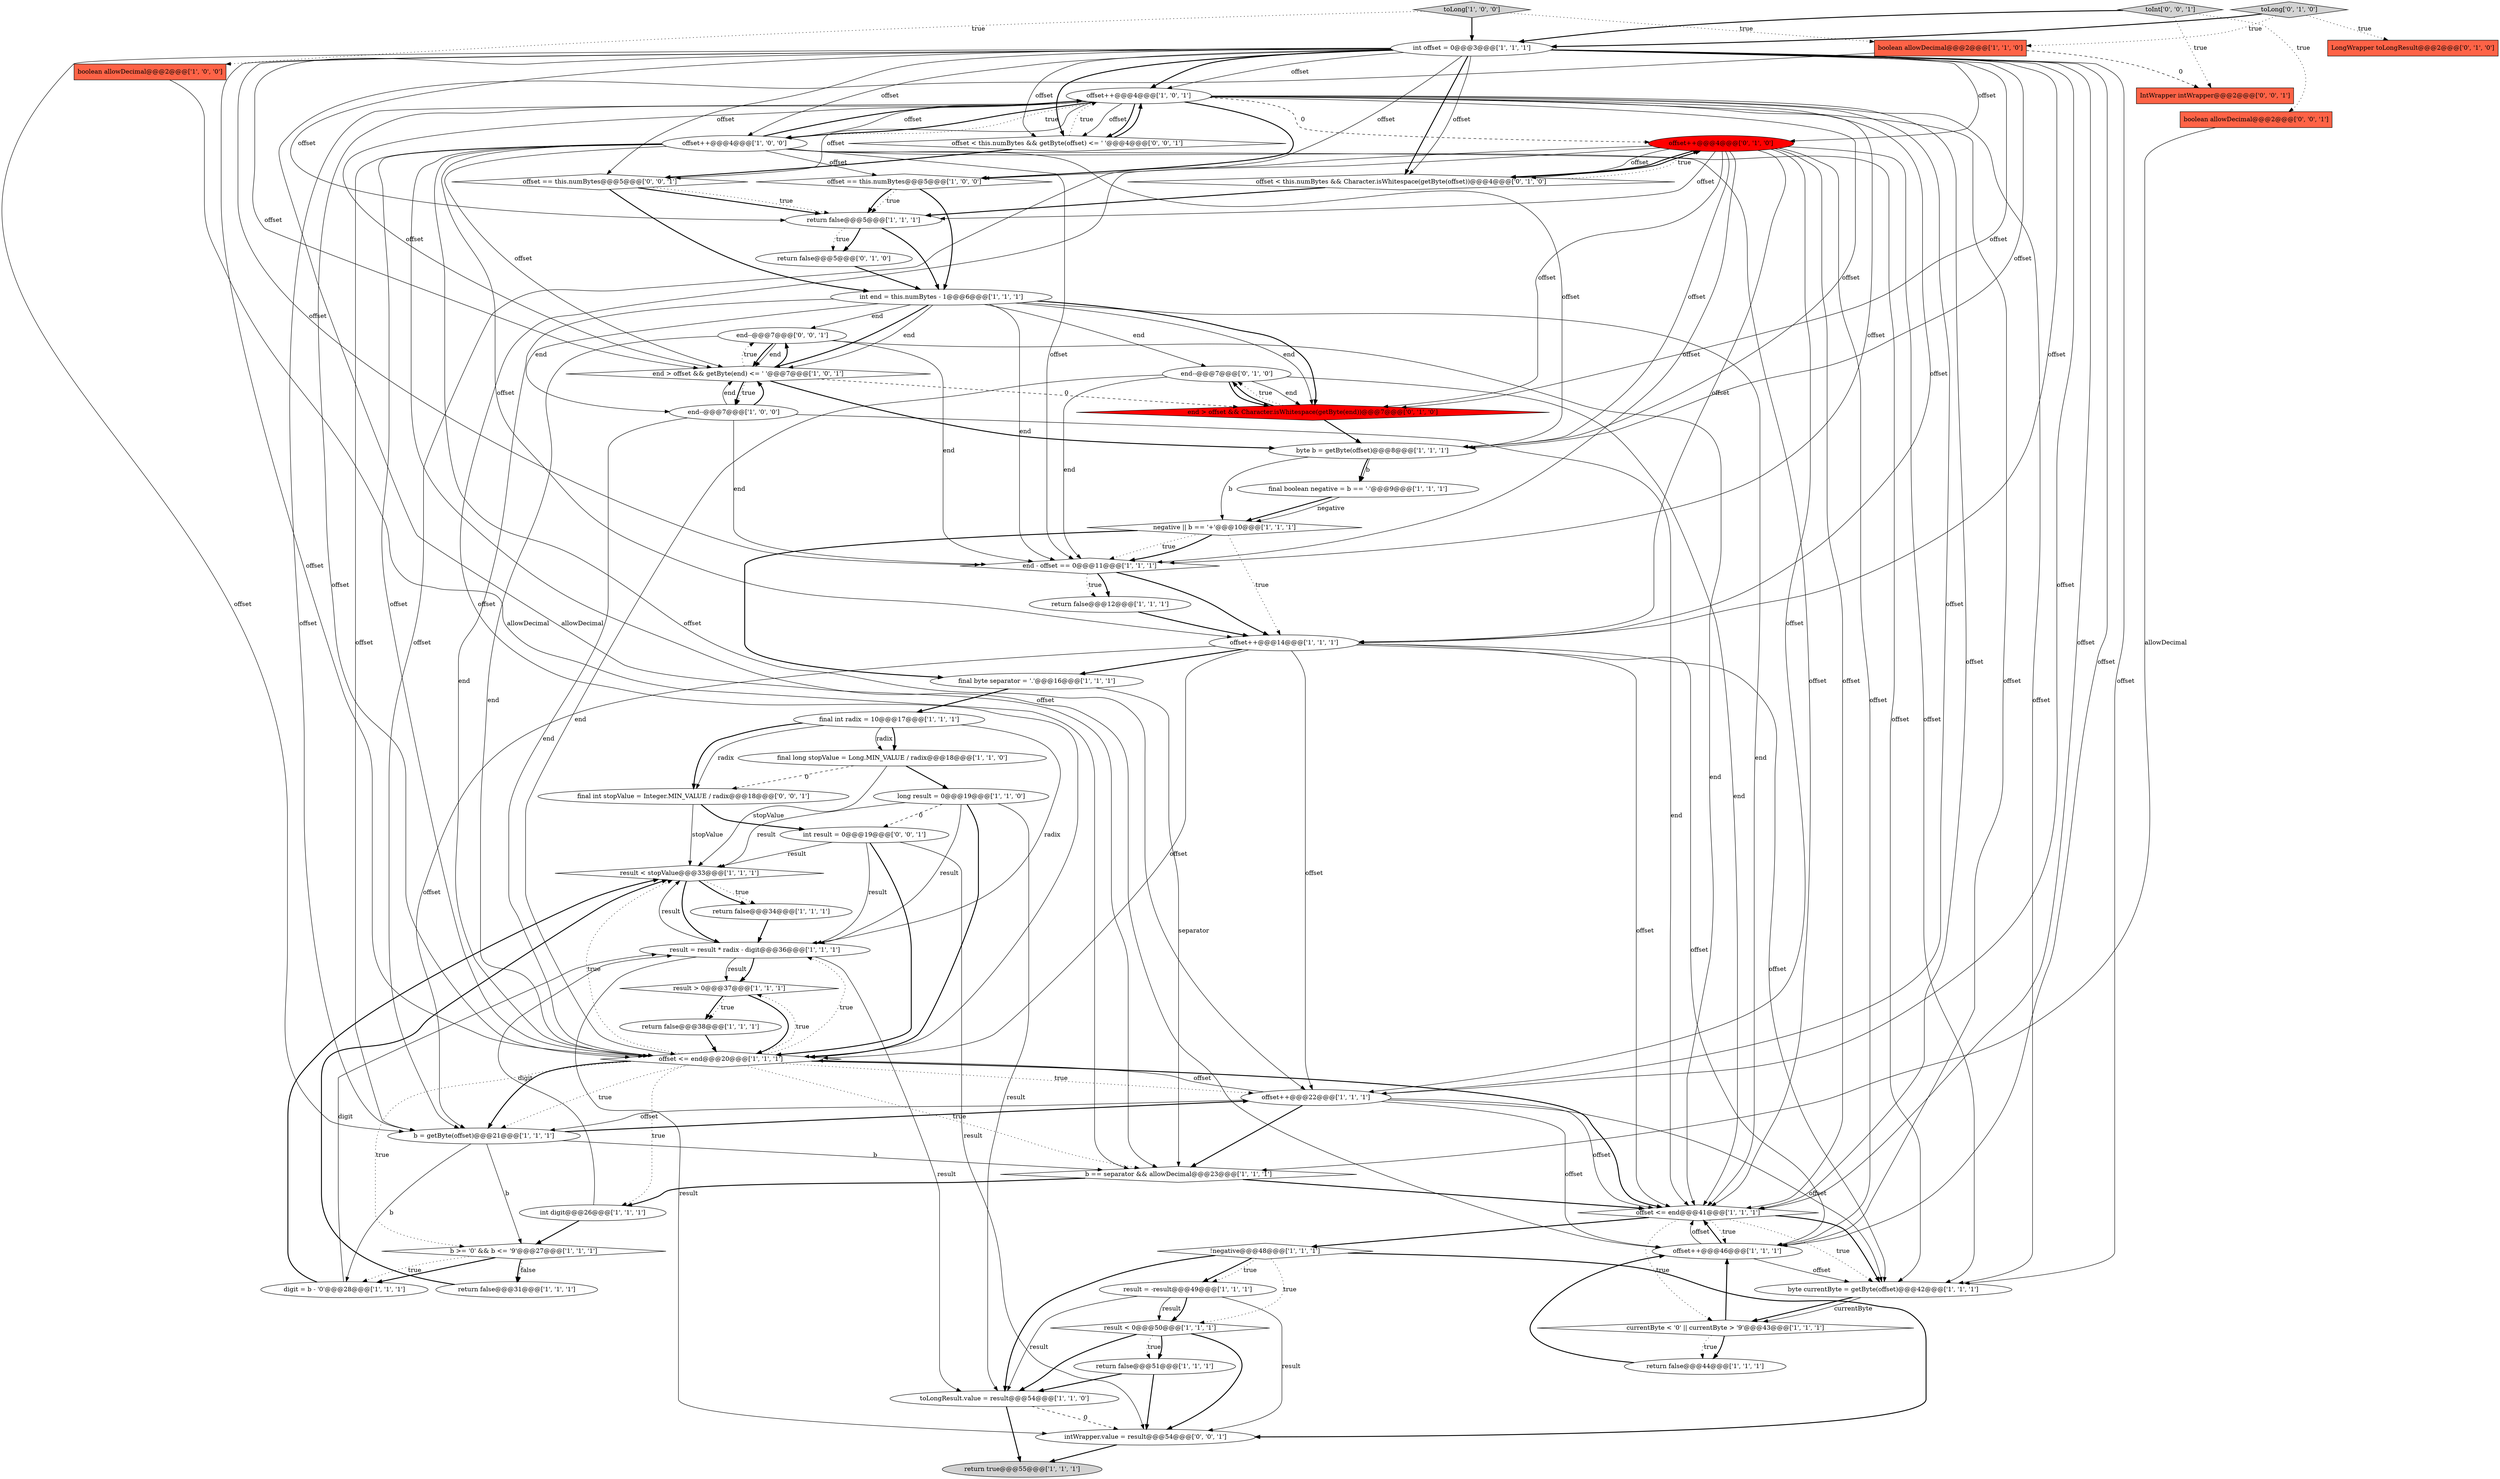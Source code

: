 digraph {
13 [style = filled, label = "result = -result@@@49@@@['1', '1', '1']", fillcolor = white, shape = ellipse image = "AAA0AAABBB1BBB"];
2 [style = filled, label = "boolean allowDecimal@@@2@@@['1', '0', '0']", fillcolor = tomato, shape = box image = "AAA0AAABBB1BBB"];
11 [style = filled, label = "result < stopValue@@@33@@@['1', '1', '1']", fillcolor = white, shape = diamond image = "AAA0AAABBB1BBB"];
24 [style = filled, label = "boolean allowDecimal@@@2@@@['1', '1', '0']", fillcolor = tomato, shape = box image = "AAA0AAABBB1BBB"];
56 [style = filled, label = "int result = 0@@@19@@@['0', '0', '1']", fillcolor = white, shape = ellipse image = "AAA0AAABBB3BBB"];
33 [style = filled, label = "offset <= end@@@41@@@['1', '1', '1']", fillcolor = white, shape = diamond image = "AAA0AAABBB1BBB"];
10 [style = filled, label = "result < 0@@@50@@@['1', '1', '1']", fillcolor = white, shape = diamond image = "AAA0AAABBB1BBB"];
52 [style = filled, label = "offset < this.numBytes && getByte(offset) <= ' '@@@4@@@['0', '0', '1']", fillcolor = white, shape = diamond image = "AAA0AAABBB3BBB"];
58 [style = filled, label = "IntWrapper intWrapper@@@2@@@['0', '0', '1']", fillcolor = tomato, shape = box image = "AAA0AAABBB3BBB"];
8 [style = filled, label = "int end = this.numBytes - 1@@@6@@@['1', '1', '1']", fillcolor = white, shape = ellipse image = "AAA0AAABBB1BBB"];
48 [style = filled, label = "return false@@@5@@@['0', '1', '0']", fillcolor = white, shape = ellipse image = "AAA0AAABBB2BBB"];
57 [style = filled, label = "offset == this.numBytes@@@5@@@['0', '0', '1']", fillcolor = white, shape = diamond image = "AAA0AAABBB3BBB"];
31 [style = filled, label = "offset++@@@46@@@['1', '1', '1']", fillcolor = white, shape = ellipse image = "AAA0AAABBB1BBB"];
4 [style = filled, label = "offset++@@@4@@@['1', '0', '1']", fillcolor = white, shape = ellipse image = "AAA0AAABBB1BBB"];
32 [style = filled, label = "end - offset == 0@@@11@@@['1', '1', '1']", fillcolor = white, shape = diamond image = "AAA0AAABBB1BBB"];
38 [style = filled, label = "long result = 0@@@19@@@['1', '1', '0']", fillcolor = white, shape = ellipse image = "AAA0AAABBB1BBB"];
26 [style = filled, label = "digit = b - '0'@@@28@@@['1', '1', '1']", fillcolor = white, shape = ellipse image = "AAA0AAABBB1BBB"];
60 [style = filled, label = "intWrapper.value = result@@@54@@@['0', '0', '1']", fillcolor = white, shape = ellipse image = "AAA0AAABBB3BBB"];
34 [style = filled, label = "final boolean negative = b == '-'@@@9@@@['1', '1', '1']", fillcolor = white, shape = ellipse image = "AAA0AAABBB1BBB"];
15 [style = filled, label = "byte currentByte = getByte(offset)@@@42@@@['1', '1', '1']", fillcolor = white, shape = ellipse image = "AAA0AAABBB1BBB"];
53 [style = filled, label = "boolean allowDecimal@@@2@@@['0', '0', '1']", fillcolor = tomato, shape = box image = "AAA0AAABBB3BBB"];
41 [style = filled, label = "!negative@@@48@@@['1', '1', '1']", fillcolor = white, shape = diamond image = "AAA0AAABBB1BBB"];
42 [style = filled, label = "negative || b == '+'@@@10@@@['1', '1', '1']", fillcolor = white, shape = diamond image = "AAA0AAABBB1BBB"];
1 [style = filled, label = "return false@@@51@@@['1', '1', '1']", fillcolor = white, shape = ellipse image = "AAA0AAABBB1BBB"];
46 [style = filled, label = "end--@@@7@@@['0', '1', '0']", fillcolor = white, shape = ellipse image = "AAA0AAABBB2BBB"];
14 [style = filled, label = "toLongResult.value = result@@@54@@@['1', '1', '0']", fillcolor = white, shape = ellipse image = "AAA0AAABBB1BBB"];
7 [style = filled, label = "result > 0@@@37@@@['1', '1', '1']", fillcolor = white, shape = diamond image = "AAA0AAABBB1BBB"];
29 [style = filled, label = "result = result * radix - digit@@@36@@@['1', '1', '1']", fillcolor = white, shape = ellipse image = "AAA0AAABBB1BBB"];
55 [style = filled, label = "end--@@@7@@@['0', '0', '1']", fillcolor = white, shape = ellipse image = "AAA0AAABBB3BBB"];
20 [style = filled, label = "return false@@@44@@@['1', '1', '1']", fillcolor = white, shape = ellipse image = "AAA0AAABBB1BBB"];
43 [style = filled, label = "return false@@@34@@@['1', '1', '1']", fillcolor = white, shape = ellipse image = "AAA0AAABBB1BBB"];
36 [style = filled, label = "end > offset && getByte(end) <= ' '@@@7@@@['1', '0', '1']", fillcolor = white, shape = diamond image = "AAA0AAABBB1BBB"];
3 [style = filled, label = "offset++@@@4@@@['1', '0', '0']", fillcolor = white, shape = ellipse image = "AAA0AAABBB1BBB"];
30 [style = filled, label = "offset <= end@@@20@@@['1', '1', '1']", fillcolor = white, shape = diamond image = "AAA0AAABBB1BBB"];
23 [style = filled, label = "final byte separator = '.'@@@16@@@['1', '1', '1']", fillcolor = white, shape = ellipse image = "AAA0AAABBB1BBB"];
54 [style = filled, label = "toInt['0', '0', '1']", fillcolor = lightgray, shape = diamond image = "AAA0AAABBB3BBB"];
21 [style = filled, label = "final long stopValue = Long.MIN_VALUE / radix@@@18@@@['1', '1', '0']", fillcolor = white, shape = ellipse image = "AAA0AAABBB1BBB"];
40 [style = filled, label = "b >= '0' && b <= '9'@@@27@@@['1', '1', '1']", fillcolor = white, shape = diamond image = "AAA0AAABBB1BBB"];
39 [style = filled, label = "b = getByte(offset)@@@21@@@['1', '1', '1']", fillcolor = white, shape = ellipse image = "AAA0AAABBB1BBB"];
9 [style = filled, label = "return false@@@31@@@['1', '1', '1']", fillcolor = white, shape = ellipse image = "AAA0AAABBB1BBB"];
28 [style = filled, label = "offset++@@@22@@@['1', '1', '1']", fillcolor = white, shape = ellipse image = "AAA0AAABBB1BBB"];
16 [style = filled, label = "toLong['1', '0', '0']", fillcolor = lightgray, shape = diamond image = "AAA0AAABBB1BBB"];
47 [style = filled, label = "toLong['0', '1', '0']", fillcolor = lightgray, shape = diamond image = "AAA0AAABBB2BBB"];
6 [style = filled, label = "byte b = getByte(offset)@@@8@@@['1', '1', '1']", fillcolor = white, shape = ellipse image = "AAA0AAABBB1BBB"];
5 [style = filled, label = "end--@@@7@@@['1', '0', '0']", fillcolor = white, shape = ellipse image = "AAA0AAABBB1BBB"];
37 [style = filled, label = "return false@@@12@@@['1', '1', '1']", fillcolor = white, shape = ellipse image = "AAA0AAABBB1BBB"];
17 [style = filled, label = "return true@@@55@@@['1', '1', '1']", fillcolor = lightgray, shape = ellipse image = "AAA0AAABBB1BBB"];
18 [style = filled, label = "b == separator && allowDecimal@@@23@@@['1', '1', '1']", fillcolor = white, shape = diamond image = "AAA0AAABBB1BBB"];
45 [style = filled, label = "offset < this.numBytes && Character.isWhitespace(getByte(offset))@@@4@@@['0', '1', '0']", fillcolor = white, shape = diamond image = "AAA0AAABBB2BBB"];
44 [style = filled, label = "return false@@@38@@@['1', '1', '1']", fillcolor = white, shape = ellipse image = "AAA0AAABBB1BBB"];
49 [style = filled, label = "end > offset && Character.isWhitespace(getByte(end))@@@7@@@['0', '1', '0']", fillcolor = red, shape = diamond image = "AAA1AAABBB2BBB"];
50 [style = filled, label = "offset++@@@4@@@['0', '1', '0']", fillcolor = red, shape = ellipse image = "AAA1AAABBB2BBB"];
59 [style = filled, label = "final int stopValue = Integer.MIN_VALUE / radix@@@18@@@['0', '0', '1']", fillcolor = white, shape = ellipse image = "AAA0AAABBB3BBB"];
19 [style = filled, label = "offset++@@@14@@@['1', '1', '1']", fillcolor = white, shape = ellipse image = "AAA0AAABBB1BBB"];
25 [style = filled, label = "int offset = 0@@@3@@@['1', '1', '1']", fillcolor = white, shape = ellipse image = "AAA0AAABBB1BBB"];
27 [style = filled, label = "final int radix = 10@@@17@@@['1', '1', '1']", fillcolor = white, shape = ellipse image = "AAA0AAABBB1BBB"];
22 [style = filled, label = "offset == this.numBytes@@@5@@@['1', '0', '0']", fillcolor = white, shape = diamond image = "AAA0AAABBB1BBB"];
51 [style = filled, label = "LongWrapper toLongResult@@@2@@@['0', '1', '0']", fillcolor = tomato, shape = box image = "AAA0AAABBB2BBB"];
0 [style = filled, label = "currentByte < '0' || currentByte > '9'@@@43@@@['1', '1', '1']", fillcolor = white, shape = diamond image = "AAA0AAABBB1BBB"];
12 [style = filled, label = "int digit@@@26@@@['1', '1', '1']", fillcolor = white, shape = ellipse image = "AAA0AAABBB1BBB"];
35 [style = filled, label = "return false@@@5@@@['1', '1', '1']", fillcolor = white, shape = ellipse image = "AAA0AAABBB1BBB"];
42->23 [style = bold, label=""];
35->48 [style = bold, label=""];
55->36 [style = bold, label=""];
4->32 [style = solid, label="offset"];
3->33 [style = solid, label="offset"];
25->49 [style = solid, label="offset"];
29->14 [style = solid, label="result"];
32->37 [style = bold, label=""];
9->11 [style = bold, label=""];
7->30 [style = bold, label=""];
25->45 [style = bold, label=""];
25->52 [style = bold, label=""];
56->30 [style = bold, label=""];
38->14 [style = solid, label="result"];
4->57 [style = solid, label="offset"];
4->39 [style = solid, label="offset"];
4->31 [style = solid, label="offset"];
57->8 [style = bold, label=""];
5->30 [style = solid, label="end"];
25->57 [style = solid, label="offset"];
11->29 [style = bold, label=""];
14->17 [style = bold, label=""];
21->59 [style = dashed, label="0"];
39->40 [style = solid, label="b"];
3->4 [style = bold, label=""];
26->11 [style = bold, label=""];
36->55 [style = bold, label=""];
21->38 [style = bold, label=""];
50->45 [style = solid, label="offset"];
3->39 [style = solid, label="offset"];
22->8 [style = bold, label=""];
4->36 [style = solid, label="offset"];
59->11 [style = solid, label="stopValue"];
42->19 [style = dotted, label="true"];
12->40 [style = bold, label=""];
46->49 [style = solid, label="end"];
56->29 [style = solid, label="result"];
8->36 [style = bold, label=""];
38->30 [style = bold, label=""];
3->36 [style = solid, label="offset"];
46->33 [style = solid, label="end"];
28->39 [style = solid, label="offset"];
31->33 [style = solid, label="offset"];
11->43 [style = dotted, label="true"];
15->0 [style = bold, label=""];
25->19 [style = solid, label="offset"];
50->45 [style = bold, label=""];
35->8 [style = bold, label=""];
50->19 [style = solid, label="offset"];
27->29 [style = solid, label="radix"];
19->15 [style = solid, label="offset"];
41->10 [style = dotted, label="true"];
19->31 [style = solid, label="offset"];
40->26 [style = bold, label=""];
43->29 [style = bold, label=""];
22->35 [style = dotted, label="true"];
32->37 [style = dotted, label="true"];
8->55 [style = solid, label="end"];
10->1 [style = dotted, label="true"];
25->6 [style = solid, label="offset"];
8->30 [style = solid, label="end"];
30->39 [style = dotted, label="true"];
8->5 [style = solid, label="end"];
29->11 [style = solid, label="result"];
5->36 [style = bold, label=""];
45->35 [style = bold, label=""];
41->13 [style = bold, label=""];
4->52 [style = solid, label="offset"];
60->17 [style = bold, label=""];
42->32 [style = dotted, label="true"];
36->6 [style = bold, label=""];
4->3 [style = bold, label=""];
28->18 [style = bold, label=""];
55->30 [style = solid, label="end"];
33->15 [style = bold, label=""];
10->14 [style = bold, label=""];
30->7 [style = dotted, label="true"];
25->36 [style = solid, label="offset"];
25->3 [style = solid, label="offset"];
56->60 [style = solid, label="result"];
40->26 [style = dotted, label="true"];
28->30 [style = solid, label="offset"];
13->14 [style = solid, label="result"];
28->31 [style = solid, label="offset"];
15->0 [style = solid, label="currentByte"];
3->4 [style = solid, label="offset"];
18->12 [style = bold, label=""];
30->12 [style = dotted, label="true"];
33->41 [style = bold, label=""];
20->31 [style = bold, label=""];
26->29 [style = solid, label="digit"];
34->42 [style = bold, label=""];
11->43 [style = bold, label=""];
55->32 [style = solid, label="end"];
27->59 [style = solid, label="radix"];
5->32 [style = solid, label="end"];
54->53 [style = dotted, label="true"];
45->50 [style = dotted, label="true"];
50->49 [style = solid, label="offset"];
13->10 [style = solid, label="result"];
6->34 [style = solid, label="b"];
25->22 [style = solid, label="offset"];
30->29 [style = dotted, label="true"];
38->11 [style = solid, label="result"];
54->25 [style = bold, label=""];
36->55 [style = dotted, label="true"];
47->25 [style = bold, label=""];
27->59 [style = bold, label=""];
25->31 [style = solid, label="offset"];
4->50 [style = dashed, label="0"];
49->46 [style = bold, label=""];
31->33 [style = bold, label=""];
24->18 [style = solid, label="allowDecimal"];
35->48 [style = dotted, label="true"];
23->18 [style = solid, label="separator"];
42->32 [style = bold, label=""];
47->51 [style = dotted, label="true"];
8->36 [style = solid, label="end"];
3->28 [style = solid, label="offset"];
5->33 [style = solid, label="end"];
0->20 [style = bold, label=""];
25->30 [style = solid, label="offset"];
25->32 [style = solid, label="offset"];
30->28 [style = dotted, label="true"];
28->33 [style = solid, label="offset"];
10->1 [style = bold, label=""];
59->56 [style = bold, label=""];
25->28 [style = solid, label="offset"];
4->22 [style = bold, label=""];
57->35 [style = bold, label=""];
49->46 [style = dotted, label="true"];
7->44 [style = bold, label=""];
36->49 [style = dashed, label="0"];
0->31 [style = bold, label=""];
31->15 [style = solid, label="offset"];
16->24 [style = dotted, label="true"];
10->60 [style = bold, label=""];
33->31 [style = dotted, label="true"];
44->30 [style = bold, label=""];
3->19 [style = solid, label="offset"];
4->30 [style = solid, label="offset"];
13->10 [style = bold, label=""];
33->0 [style = dotted, label="true"];
54->58 [style = dotted, label="true"];
6->34 [style = bold, label=""];
39->18 [style = solid, label="b"];
30->33 [style = bold, label=""];
25->15 [style = solid, label="offset"];
28->15 [style = solid, label="offset"];
19->39 [style = solid, label="offset"];
4->6 [style = solid, label="offset"];
18->33 [style = bold, label=""];
46->32 [style = solid, label="end"];
52->4 [style = bold, label=""];
29->60 [style = solid, label="result"];
34->42 [style = solid, label="negative"];
53->18 [style = solid, label="allowDecimal"];
40->9 [style = bold, label=""];
38->29 [style = solid, label="result"];
46->30 [style = solid, label="end"];
32->19 [style = bold, label=""];
12->29 [style = solid, label="digit"];
25->35 [style = solid, label="offset"];
25->45 [style = solid, label="offset"];
8->32 [style = solid, label="end"];
8->33 [style = solid, label="end"];
56->11 [style = solid, label="result"];
8->49 [style = solid, label="end"];
25->4 [style = solid, label="offset"];
4->28 [style = solid, label="offset"];
3->15 [style = solid, label="offset"];
4->3 [style = dotted, label="true"];
55->33 [style = solid, label="end"];
50->6 [style = solid, label="offset"];
30->18 [style = dotted, label="true"];
25->50 [style = solid, label="offset"];
19->28 [style = solid, label="offset"];
38->56 [style = dashed, label="0"];
24->58 [style = dashed, label="0"];
3->32 [style = solid, label="offset"];
6->42 [style = solid, label="b"];
36->5 [style = bold, label=""];
39->26 [style = solid, label="b"];
3->22 [style = solid, label="offset"];
50->35 [style = solid, label="offset"];
22->35 [style = bold, label=""];
27->21 [style = bold, label=""];
30->11 [style = dotted, label="true"];
49->6 [style = bold, label=""];
40->9 [style = dotted, label="false"];
41->14 [style = bold, label=""];
1->60 [style = bold, label=""];
50->31 [style = solid, label="offset"];
25->33 [style = solid, label="offset"];
16->2 [style = dotted, label="true"];
23->27 [style = bold, label=""];
4->15 [style = solid, label="offset"];
57->35 [style = dotted, label="true"];
46->49 [style = bold, label=""];
25->39 [style = solid, label="offset"];
0->20 [style = dotted, label="true"];
25->4 [style = bold, label=""];
41->60 [style = bold, label=""];
50->15 [style = solid, label="offset"];
16->25 [style = bold, label=""];
25->52 [style = solid, label="offset"];
21->11 [style = solid, label="stopValue"];
50->32 [style = solid, label="offset"];
48->8 [style = bold, label=""];
19->30 [style = solid, label="offset"];
30->40 [style = dotted, label="true"];
39->28 [style = bold, label=""];
3->6 [style = solid, label="offset"];
19->33 [style = solid, label="offset"];
3->31 [style = solid, label="offset"];
14->60 [style = dashed, label="0"];
41->13 [style = dotted, label="true"];
4->19 [style = solid, label="offset"];
55->36 [style = solid, label="end"];
27->21 [style = solid, label="radix"];
50->39 [style = solid, label="offset"];
4->52 [style = bold, label=""];
3->30 [style = solid, label="offset"];
33->15 [style = dotted, label="true"];
45->50 [style = bold, label=""];
19->23 [style = bold, label=""];
8->46 [style = solid, label="end"];
13->60 [style = solid, label="result"];
50->30 [style = solid, label="offset"];
7->44 [style = dotted, label="true"];
50->33 [style = solid, label="offset"];
5->36 [style = solid, label="end"];
30->39 [style = bold, label=""];
29->7 [style = bold, label=""];
4->33 [style = solid, label="offset"];
8->49 [style = bold, label=""];
1->14 [style = bold, label=""];
37->19 [style = bold, label=""];
52->4 [style = dotted, label="true"];
36->5 [style = dotted, label="true"];
50->28 [style = solid, label="offset"];
52->57 [style = bold, label=""];
2->18 [style = solid, label="allowDecimal"];
47->24 [style = dotted, label="true"];
29->7 [style = solid, label="result"];
}
